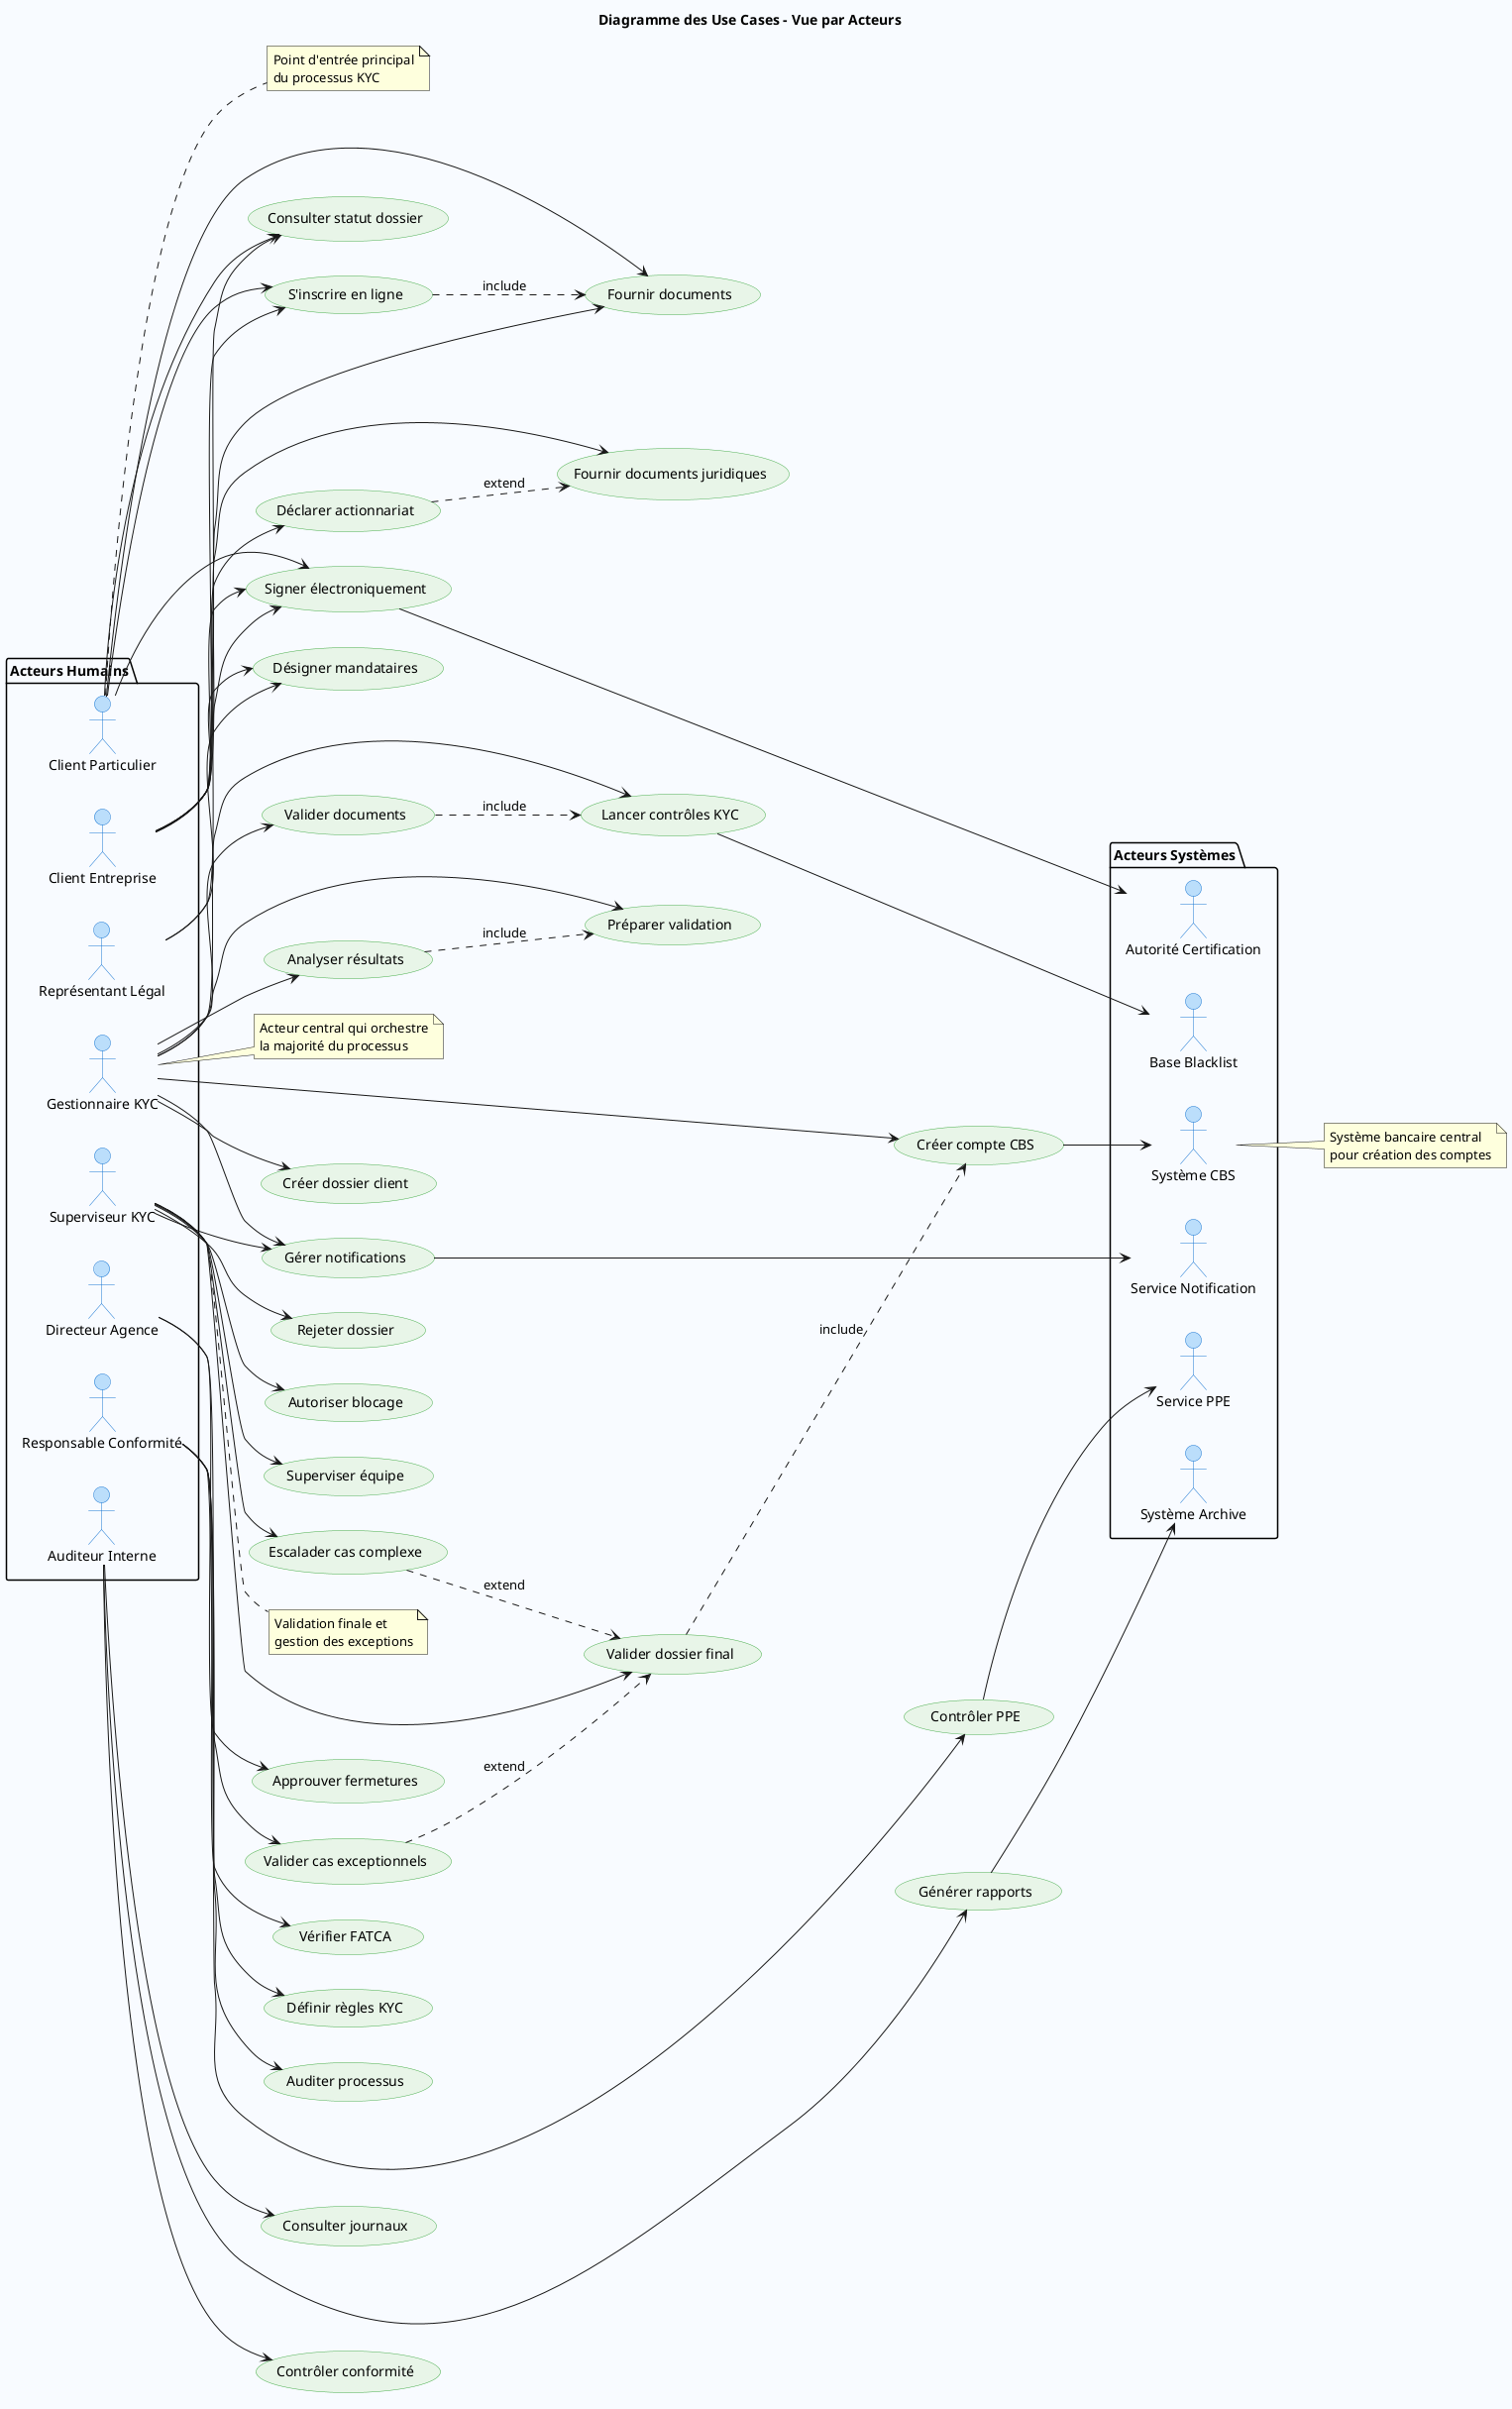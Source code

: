 @startuml UseCasesActeurs
skinparam backgroundColor #F8FBFF
skinparam actor {
    BackgroundColor #BBDEFB
    BorderColor #1976D2
}
skinparam usecase {
    BackgroundColor #E8F5E8
    BorderColor #4CAF50
}

title Diagramme des Use Cases - Vue par Acteurs

' === ACTEURS DÉTAILLÉS ===
left to right direction

package "Acteurs Humains" {
    actor "Client Particulier" as ClientP
    actor "Client Entreprise" as ClientE
    actor "Représentant Légal" as RepLegal
    actor "Gestionnaire KYC" as Gestionnaire
    actor "Superviseur KYC" as Superviseur
    actor "Responsable Conformité" as Conformite
    actor "Auditeur Interne" as Auditeur
    actor "Directeur Agence" as Directeur
}

package "Acteurs Systèmes" {
    actor "Système CBS" as CBS
    actor "Base Blacklist" as Blacklist
    actor "Service PPE" as PPE
    actor "Autorité Certification" as AC
    actor "Service Notification" as Notif
    actor "Système Archive" as Archive
}

' === USE CASES PRINCIPAUX ===

' CLIENT PARTICULIER
usecase "S'inscrire en ligne" as UC_ClientP_1
usecase "Fournir documents" as UC_ClientP_2
usecase "Signer électroniquement" as UC_ClientP_3
usecase "Consulter statut dossier" as UC_ClientP_4

' CLIENT ENTREPRISE
usecase "Déclarer actionnariat" as UC_ClientE_1
usecase "Fournir documents juridiques" as UC_ClientE_2
usecase "Désigner mandataires" as UC_ClientE_3

' GESTIONNAIRE KYC
usecase "Créer dossier client" as UC_Gest_1
usecase "Valider documents" as UC_Gest_2
usecase "Lancer contrôles KYC" as UC_Gest_3
usecase "Analyser résultats" as UC_Gest_4
usecase "Préparer validation" as UC_Gest_5
usecase "Créer compte CBS" as UC_Gest_6
usecase "Gérer notifications" as UC_Gest_7

' SUPERVISEUR
usecase "Valider dossier final" as UC_Sup_1
usecase "Rejeter dossier" as UC_Sup_2
usecase "Escalader cas complexe" as UC_Sup_3
usecase "Autoriser blocage" as UC_Sup_4
usecase "Superviser équipe" as UC_Sup_5

' CONFORMITÉ
usecase "Définir règles KYC" as UC_Conf_1
usecase "Contrôler PPE" as UC_Conf_2
usecase "Vérifier FATCA" as UC_Conf_3
usecase "Auditer processus" as UC_Conf_4

' AUDITEUR
usecase "Consulter journaux" as UC_Audit_1
usecase "Générer rapports" as UC_Audit_2
usecase "Contrôler conformité" as UC_Audit_3

' DIRECTEUR
usecase "Valider cas exceptionnels" as UC_Dir_1
usecase "Approuver fermetures" as UC_Dir_2

' === RELATIONS ACTEURS - USE CASES ===

' Client Particulier
ClientP --> UC_ClientP_1
ClientP --> UC_ClientP_2
ClientP --> UC_ClientP_3
ClientP --> UC_ClientP_4

' Client Entreprise (hérite de Client Particulier + spécifique)
ClientE --> UC_ClientP_1
ClientE --> UC_ClientP_2
ClientE --> UC_ClientP_3
ClientE --> UC_ClientP_4
ClientE --> UC_ClientE_1
ClientE --> UC_ClientE_2
ClientE --> UC_ClientE_3

' Représentant Légal
RepLegal --> UC_ClientP_3
RepLegal --> UC_ClientE_3

' Gestionnaire KYC
Gestionnaire --> UC_Gest_1
Gestionnaire --> UC_Gest_2
Gestionnaire --> UC_Gest_3
Gestionnaire --> UC_Gest_4
Gestionnaire --> UC_Gest_5
Gestionnaire --> UC_Gest_6
Gestionnaire --> UC_Gest_7

' Superviseur
Superviseur --> UC_Sup_1
Superviseur --> UC_Sup_2
Superviseur --> UC_Sup_3
Superviseur --> UC_Sup_4
Superviseur --> UC_Sup_5
Superviseur --> UC_Gest_7

' Conformité
Conformite --> UC_Conf_1
Conformite --> UC_Conf_2
Conformite --> UC_Conf_3
Conformite --> UC_Conf_4

' Auditeur
Auditeur --> UC_Audit_1
Auditeur --> UC_Audit_2
Auditeur --> UC_Audit_3

' Directeur
Directeur --> UC_Dir_1
Directeur --> UC_Dir_2

' === RELATIONS AVEC SYSTÈMES ===
UC_Gest_6 --> CBS
UC_Gest_3 --> Blacklist
UC_Conf_2 --> PPE
UC_ClientP_3 --> AC
UC_Gest_7 --> Notif
UC_Audit_2 --> Archive

' === RELATIONS INCLUDE/EXTEND ===
UC_ClientP_1 ..> UC_ClientP_2 : include
UC_Gest_2 ..> UC_Gest_3 : include
UC_Gest_4 ..> UC_Gest_5 : include
UC_Sup_1 ..> UC_Gest_6 : include

UC_Sup_3 ..> UC_Sup_1 : extend
UC_Dir_1 ..> UC_Sup_1 : extend
UC_ClientE_1 ..> UC_ClientE_2 : extend

note right of ClientP
  Point d'entrée principal
  du processus KYC
end note

note right of Gestionnaire
  Acteur central qui orchestre
  la majorité du processus
end note

note right of Superviseur
  Validation finale et
  gestion des exceptions
end note

note right of CBS
  Système bancaire central
  pour création des comptes
end note

@enduml

